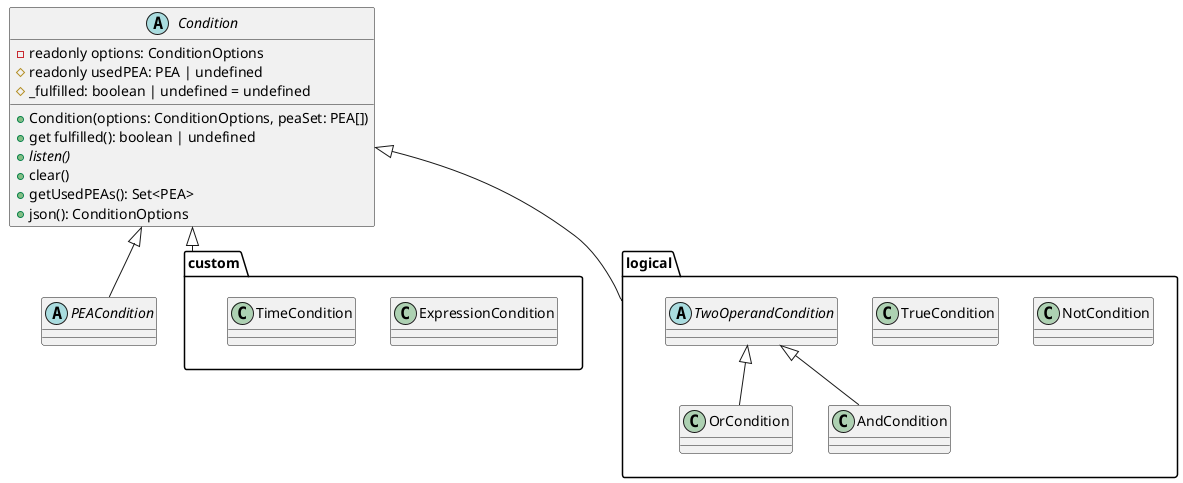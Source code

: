 /*
 * MIT License
 *
 * Copyright (c) 2021 P2O-Lab <p2o-lab@mailbox.tu-dresden.de>,
 * Chair for Process Control Systems, Technische Universität Dresden
 *
 * Permission is hereby granted, free of charge, to any person obtaining a copy
 * of this software and associated documentation files (the "Software"), to deal
 * in the Software without restriction, including without limitation the rights
 * to use, copy, modify, merge, publish, distribute, sublicense, and/or sell
 * copies of the Software, and to permit persons to whom the Software is
 * furnished to do so, subject to the following conditions:
 *
 * The above copyright notice and this permission notice shall be included in all
 * copies or substantial portions of the Software.
 *
 * THE SOFTWARE IS PROVIDED "AS IS", WITHOUT WARRANTY OF ANY KIND, EXPRESS OR
 * IMPLIED, INCLUDING BUT NOT LIMITED TO THE WARRANTIES OF MERCHANTABILITY,
 * FITNESS FOR A PARTICULAR PURPOSE AND NONINFRINGEMENT. IN NO EVENT SHALL THE
 * AUTHORS OR COPYRIGHT HOLDERS BE LIABLE FOR ANY CLAIM, DAMAGES OR OTHER
 * LIABILITY, WHETHER IN AN ACTION OF CONTRACT, TORT OR OTHERWISE, ARISING FROM,
 * OUT OF OR IN CONNECTION WITH THE SOFTWARE OR THE USE OR OTHER DEALINGS IN THE
 * SOFTWARE.
 */

@startuml
'https://plantuml.com/class-diagram

abstract class Condition{
        - readonly options: ConditionOptions
        # readonly usedPEA: PEA | undefined
        # _fulfilled: boolean | undefined = undefined

        + Condition(options: ConditionOptions, peaSet: PEA[])
        + get fulfilled(): boolean | undefined
        + {abstract} listen()
        + clear()
        + getUsedPEAs(): Set<PEA>
        + json(): ConditionOptions
}

Condition <|-- custom
Condition <|-- PEACondition
Condition <|-- logical

package custom <<Folder>> {
  class ExpressionCondition
  class TimeCondition
}
package logical <<Folder>> {
  class NotCondition
  class TrueCondition
  abstract class TwoOperandCondition

  TwoOperandCondition <|-- OrCondition
  TwoOperandCondition <|-- AndCondition
}
abstract class PEACondition

@enduml
